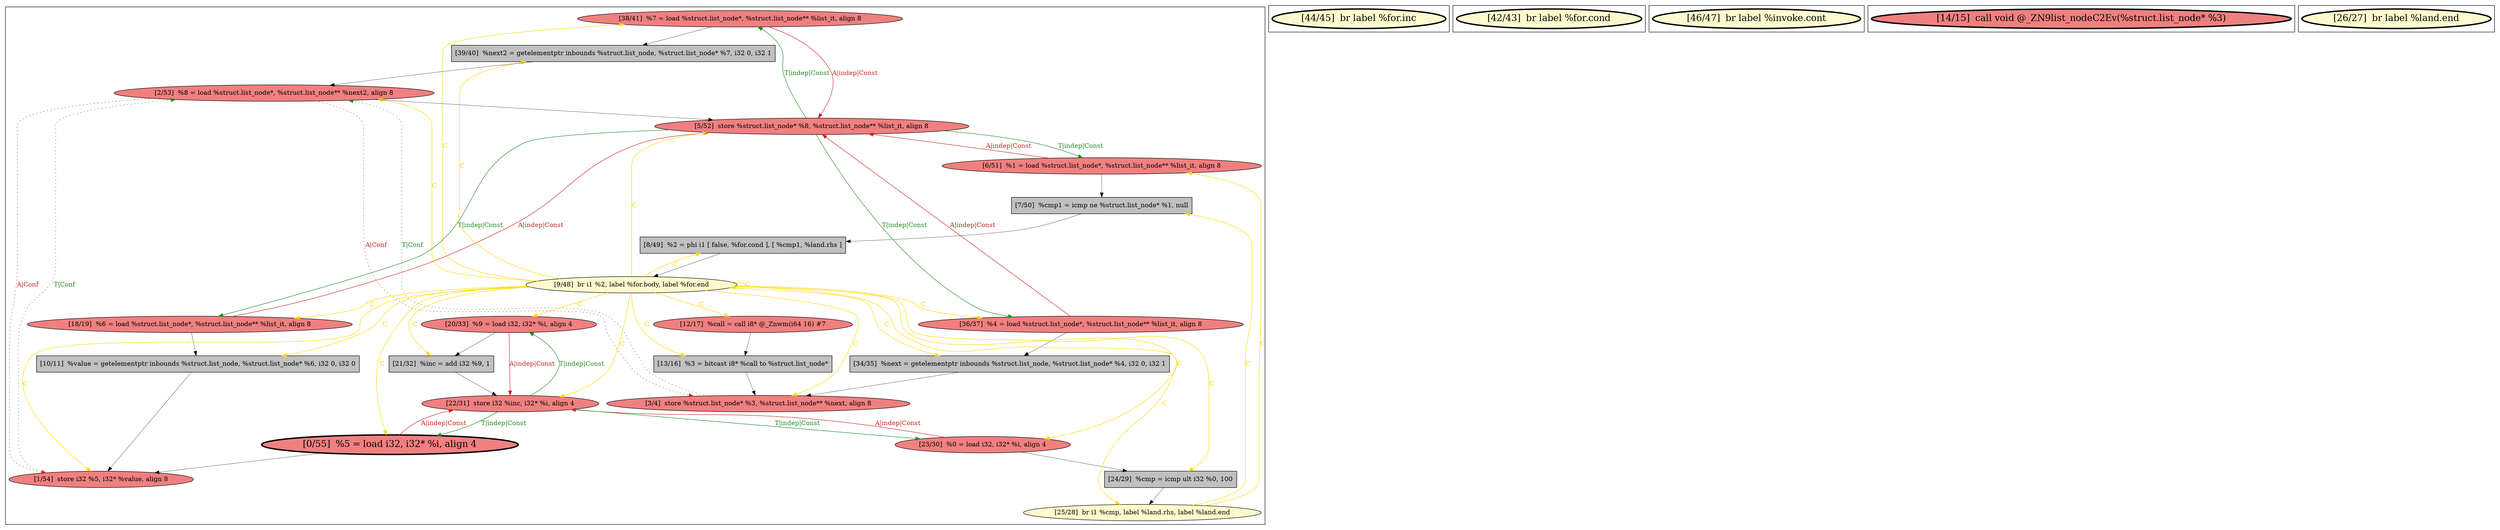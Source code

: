
digraph G {





subgraph cluster4 {


node563 [fillcolor=lightcoral,label="[38/41]  %7 = load %struct.list_node*, %struct.list_node** %list_it, align 8",shape=ellipse,style=filled ]
node561 [fillcolor=grey,label="[10/11]  %value = getelementptr inbounds %struct.list_node, %struct.list_node* %6, i32 0, i32 0",shape=rectangle,style=filled ]
node560 [fillcolor=grey,label="[34/35]  %next = getelementptr inbounds %struct.list_node, %struct.list_node* %4, i32 0, i32 1",shape=rectangle,style=filled ]
node559 [fillcolor=lightcoral,label="[6/51]  %1 = load %struct.list_node*, %struct.list_node** %list_it, align 8",shape=ellipse,style=filled ]
node564 [fillcolor=lightcoral,label="[36/37]  %4 = load %struct.list_node*, %struct.list_node** %list_it, align 8",shape=ellipse,style=filled ]
node546 [fillcolor=lightcoral,label="[18/19]  %6 = load %struct.list_node*, %struct.list_node** %list_it, align 8",shape=ellipse,style=filled ]
node542 [fillcolor=grey,label="[21/32]  %inc = add i32 %9, 1",shape=rectangle,style=filled ]
node548 [fillcolor=grey,label="[7/50]  %cmp1 = icmp ne %struct.list_node* %1, null",shape=rectangle,style=filled ]
node544 [fillcolor=grey,label="[24/29]  %cmp = icmp ult i32 %0, 100",shape=rectangle,style=filled ]
node547 [fillcolor=lightcoral,label="[1/54]  store i32 %5, i32* %value, align 8",shape=ellipse,style=filled ]
node553 [fillcolor=grey,label="[13/16]  %3 = bitcast i8* %call to %struct.list_node*",shape=rectangle,style=filled ]
node558 [fillcolor=lightcoral,label="[3/4]  store %struct.list_node* %3, %struct.list_node** %next, align 8",shape=ellipse,style=filled ]
node545 [fillcolor=lemonchiffon,label="[25/28]  br i1 %cmp, label %land.rhs, label %land.end",shape=ellipse,style=filled ]
node543 [fillcolor=lightcoral,label="[23/30]  %0 = load i32, i32* %i, align 4",shape=ellipse,style=filled ]
node549 [fillcolor=grey,label="[8/49]  %2 = phi i1 [ false, %for.cond ], [ %cmp1, %land.rhs ]",shape=rectangle,style=filled ]
node551 [fillcolor=lemonchiffon,label="[9/48]  br i1 %2, label %for.body, label %for.end",shape=ellipse,style=filled ]
node555 [fillcolor=grey,label="[39/40]  %next2 = getelementptr inbounds %struct.list_node, %struct.list_node* %7, i32 0, i32 1",shape=rectangle,style=filled ]
node550 [penwidth=3.0,fontsize=20,fillcolor=lightcoral,label="[0/55]  %5 = load i32, i32* %i, align 4",shape=ellipse,style=filled ]
node562 [fillcolor=lightcoral,label="[12/17]  %call = call i8* @_Znwm(i64 16) #7",shape=ellipse,style=filled ]
node552 [fillcolor=lightcoral,label="[22/31]  store i32 %inc, i32* %i, align 4",shape=ellipse,style=filled ]
node554 [fillcolor=lightcoral,label="[5/52]  store %struct.list_node* %8, %struct.list_node** %list_it, align 8",shape=ellipse,style=filled ]
node556 [fillcolor=lightcoral,label="[2/53]  %8 = load %struct.list_node*, %struct.list_node** %next2, align 8",shape=ellipse,style=filled ]
node557 [fillcolor=lightcoral,label="[20/33]  %9 = load i32, i32* %i, align 4",shape=ellipse,style=filled ]

node551->node563 [style=solid,color=gold,label="C",penwidth=1.0,fontcolor=gold ]
node551->node558 [style=solid,color=gold,label="C",penwidth=1.0,fontcolor=gold ]
node551->node554 [style=solid,color=gold,label="C",penwidth=1.0,fontcolor=gold ]
node551->node553 [style=solid,color=gold,label="C",penwidth=1.0,fontcolor=gold ]
node551->node551 [style=solid,color=gold,label="C",penwidth=1.0,fontcolor=gold ]
node551->node557 [style=solid,color=gold,label="C",penwidth=1.0,fontcolor=gold ]
node551->node556 [style=solid,color=gold,label="C",penwidth=1.0,fontcolor=gold ]
node562->node553 [style=solid,color=black,label="",penwidth=0.5,fontcolor=black ]
node551->node550 [style=solid,color=gold,label="C",penwidth=1.0,fontcolor=gold ]
node551->node561 [style=solid,color=gold,label="C",penwidth=1.0,fontcolor=gold ]
node551->node545 [style=solid,color=gold,label="C",penwidth=1.0,fontcolor=gold ]
node551->node555 [style=solid,color=gold,label="C",penwidth=1.0,fontcolor=gold ]
node551->node547 [style=solid,color=gold,label="C",penwidth=1.0,fontcolor=gold ]
node545->node548 [style=solid,color=gold,label="C",penwidth=1.0,fontcolor=gold ]
node542->node552 [style=solid,color=black,label="",penwidth=0.5,fontcolor=black ]
node550->node552 [style=solid,color=firebrick3,label="A|indep|Const",penwidth=1.0,fontcolor=firebrick3 ]
node560->node558 [style=solid,color=black,label="",penwidth=0.5,fontcolor=black ]
node557->node552 [style=solid,color=firebrick3,label="A|indep|Const",penwidth=1.0,fontcolor=firebrick3 ]
node563->node555 [style=solid,color=black,label="",penwidth=0.5,fontcolor=black ]
node559->node554 [style=solid,color=firebrick3,label="A|indep|Const",penwidth=1.0,fontcolor=firebrick3 ]
node554->node563 [style=solid,color=forestgreen,label="T|indep|Const",penwidth=1.0,fontcolor=forestgreen ]
node553->node558 [style=solid,color=black,label="",penwidth=0.5,fontcolor=black ]
node550->node547 [style=solid,color=black,label="",penwidth=0.5,fontcolor=black ]
node551->node560 [style=solid,color=gold,label="C",penwidth=1.0,fontcolor=gold ]
node551->node542 [style=solid,color=gold,label="C",penwidth=1.0,fontcolor=gold ]
node564->node560 [style=solid,color=black,label="",penwidth=0.5,fontcolor=black ]
node543->node544 [style=solid,color=black,label="",penwidth=0.5,fontcolor=black ]
node556->node554 [style=solid,color=black,label="",penwidth=0.5,fontcolor=black ]
node554->node559 [style=solid,color=forestgreen,label="T|indep|Const",penwidth=1.0,fontcolor=forestgreen ]
node548->node549 [style=solid,color=black,label="",penwidth=0.5,fontcolor=black ]
node563->node554 [style=solid,color=firebrick3,label="A|indep|Const",penwidth=1.0,fontcolor=firebrick3 ]
node561->node547 [style=solid,color=black,label="",penwidth=0.5,fontcolor=black ]
node554->node564 [style=solid,color=forestgreen,label="T|indep|Const",penwidth=1.0,fontcolor=forestgreen ]
node555->node556 [style=solid,color=black,label="",penwidth=0.5,fontcolor=black ]
node551->node552 [style=solid,color=gold,label="C",penwidth=1.0,fontcolor=gold ]
node558->node556 [style=dotted,color=forestgreen,label="T|Conf",penwidth=1.0,fontcolor=forestgreen ]
node552->node550 [style=solid,color=forestgreen,label="T|indep|Const",penwidth=1.0,fontcolor=forestgreen ]
node551->node546 [style=solid,color=gold,label="C",penwidth=1.0,fontcolor=gold ]
node552->node557 [style=solid,color=forestgreen,label="T|indep|Const",penwidth=1.0,fontcolor=forestgreen ]
node544->node545 [style=solid,color=black,label="",penwidth=0.5,fontcolor=black ]
node554->node546 [style=solid,color=forestgreen,label="T|indep|Const",penwidth=1.0,fontcolor=forestgreen ]
node549->node551 [style=solid,color=black,label="",penwidth=0.5,fontcolor=black ]
node557->node542 [style=solid,color=black,label="",penwidth=0.5,fontcolor=black ]
node551->node549 [style=solid,color=gold,label="C",penwidth=1.0,fontcolor=gold ]
node551->node564 [style=solid,color=gold,label="C",penwidth=1.0,fontcolor=gold ]
node551->node543 [style=solid,color=gold,label="C",penwidth=1.0,fontcolor=gold ]
node556->node558 [style=dotted,color=firebrick3,label="A|Conf",penwidth=1.0,fontcolor=firebrick3 ]
node551->node562 [style=solid,color=gold,label="C",penwidth=1.0,fontcolor=gold ]
node556->node547 [style=dotted,color=firebrick3,label="A|Conf",penwidth=1.0,fontcolor=firebrick3 ]
node547->node556 [style=dotted,color=forestgreen,label="T|Conf",penwidth=1.0,fontcolor=forestgreen ]
node546->node561 [style=solid,color=black,label="",penwidth=0.5,fontcolor=black ]
node559->node548 [style=solid,color=black,label="",penwidth=0.5,fontcolor=black ]
node564->node554 [style=solid,color=firebrick3,label="A|indep|Const",penwidth=1.0,fontcolor=firebrick3 ]
node551->node544 [style=solid,color=gold,label="C",penwidth=1.0,fontcolor=gold ]
node552->node543 [style=solid,color=forestgreen,label="T|indep|Const",penwidth=1.0,fontcolor=forestgreen ]
node546->node554 [style=solid,color=firebrick3,label="A|indep|Const",penwidth=1.0,fontcolor=firebrick3 ]
node543->node552 [style=solid,color=firebrick3,label="A|indep|Const",penwidth=1.0,fontcolor=firebrick3 ]
node545->node559 [style=solid,color=gold,label="C",penwidth=1.0,fontcolor=gold ]


}

subgraph cluster3 {


node541 [penwidth=3.0,fontsize=20,fillcolor=lemonchiffon,label="[44/45]  br label %for.inc",shape=ellipse,style=filled ]



}

subgraph cluster2 {


node540 [penwidth=3.0,fontsize=20,fillcolor=lemonchiffon,label="[42/43]  br label %for.cond",shape=ellipse,style=filled ]



}

subgraph cluster5 {


node565 [penwidth=3.0,fontsize=20,fillcolor=lemonchiffon,label="[46/47]  br label %invoke.cont",shape=ellipse,style=filled ]



}

subgraph cluster0 {


node538 [penwidth=3.0,fontsize=20,fillcolor=lightcoral,label="[14/15]  call void @_ZN9list_nodeC2Ev(%struct.list_node* %3)",shape=ellipse,style=filled ]



}

subgraph cluster1 {


node539 [penwidth=3.0,fontsize=20,fillcolor=lemonchiffon,label="[26/27]  br label %land.end",shape=ellipse,style=filled ]



}

}
